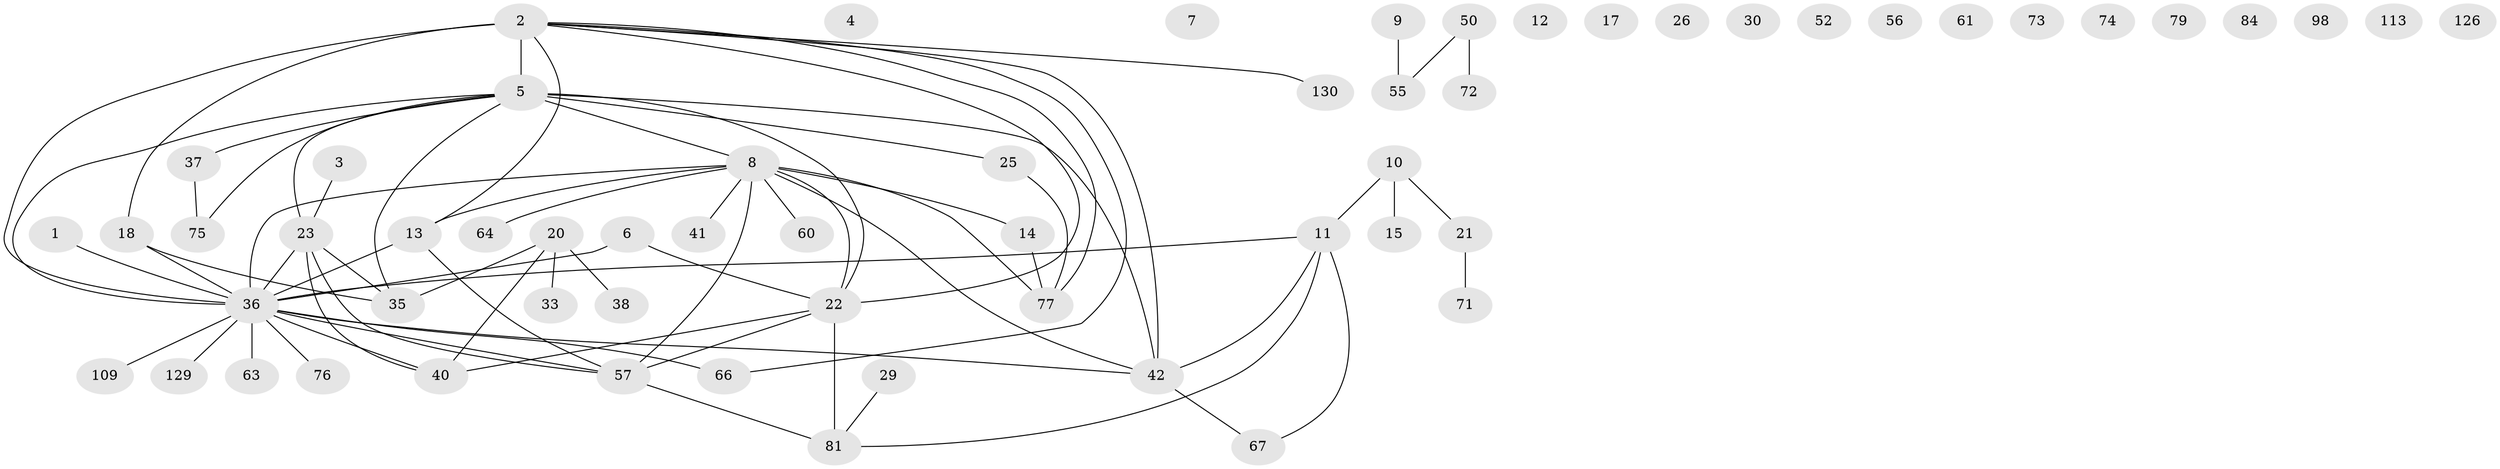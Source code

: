 // original degree distribution, {2: 0.3076923076923077, 1: 0.22377622377622378, 0: 0.09090909090909091, 3: 0.16083916083916083, 4: 0.13286713286713286, 6: 0.02097902097902098, 5: 0.06293706293706294}
// Generated by graph-tools (version 1.1) at 2025/16/03/04/25 18:16:42]
// undirected, 60 vertices, 72 edges
graph export_dot {
graph [start="1"]
  node [color=gray90,style=filled];
  1 [super="+27"];
  2 [super="+54"];
  3 [super="+89"];
  4;
  5 [super="+123+137+19"];
  6;
  7;
  8 [super="+106+46+16"];
  9 [super="+117"];
  10 [super="+39"];
  11 [super="+108"];
  12 [super="+107"];
  13 [super="+58"];
  14 [super="+24"];
  15 [super="+120"];
  17;
  18 [super="+28"];
  20 [super="+141"];
  21 [super="+65"];
  22 [super="+86+44+47+59"];
  23 [super="+85+80+31"];
  25 [super="+101"];
  26;
  29;
  30 [super="+127"];
  33 [super="+62+104"];
  35 [super="+94+45"];
  36 [super="+96+43"];
  37 [super="+102"];
  38 [super="+51"];
  40 [super="+82"];
  41;
  42 [super="+87"];
  50 [super="+53+97"];
  52;
  55 [super="+91"];
  56;
  57 [super="+69"];
  60;
  61;
  63 [super="+133"];
  64 [super="+68"];
  66;
  67;
  71;
  72 [super="+114"];
  73;
  74;
  75;
  76 [super="+110"];
  77 [super="+105"];
  79 [super="+112"];
  81 [super="+90"];
  84;
  98;
  109;
  113;
  126;
  129;
  130;
  1 -- 36;
  2 -- 130;
  2 -- 5 [weight=3];
  2 -- 66;
  2 -- 77;
  2 -- 18;
  2 -- 22;
  2 -- 36 [weight=3];
  2 -- 42;
  2 -- 13;
  3 -- 23;
  5 -- 37;
  5 -- 8;
  5 -- 75;
  5 -- 35;
  5 -- 42 [weight=2];
  5 -- 36;
  5 -- 22;
  5 -- 23;
  5 -- 25;
  6 -- 36;
  6 -- 22;
  8 -- 60;
  8 -- 41;
  8 -- 42;
  8 -- 77;
  8 -- 57;
  8 -- 14;
  8 -- 22;
  8 -- 36;
  8 -- 64;
  8 -- 13;
  9 -- 55;
  10 -- 15;
  10 -- 21;
  10 -- 11;
  11 -- 81;
  11 -- 67;
  11 -- 42;
  11 -- 36;
  13 -- 36;
  13 -- 57;
  14 -- 77;
  18 -- 35;
  18 -- 36;
  20 -- 33;
  20 -- 35;
  20 -- 38;
  20 -- 40;
  21 -- 71;
  22 -- 81 [weight=2];
  22 -- 57;
  22 -- 40;
  23 -- 35;
  23 -- 36;
  23 -- 40;
  23 -- 57;
  25 -- 77;
  29 -- 81;
  36 -- 66;
  36 -- 76 [weight=2];
  36 -- 42;
  36 -- 129;
  36 -- 40;
  36 -- 109;
  36 -- 63;
  36 -- 57;
  37 -- 75;
  42 -- 67;
  50 -- 72;
  50 -- 55;
  57 -- 81;
}
